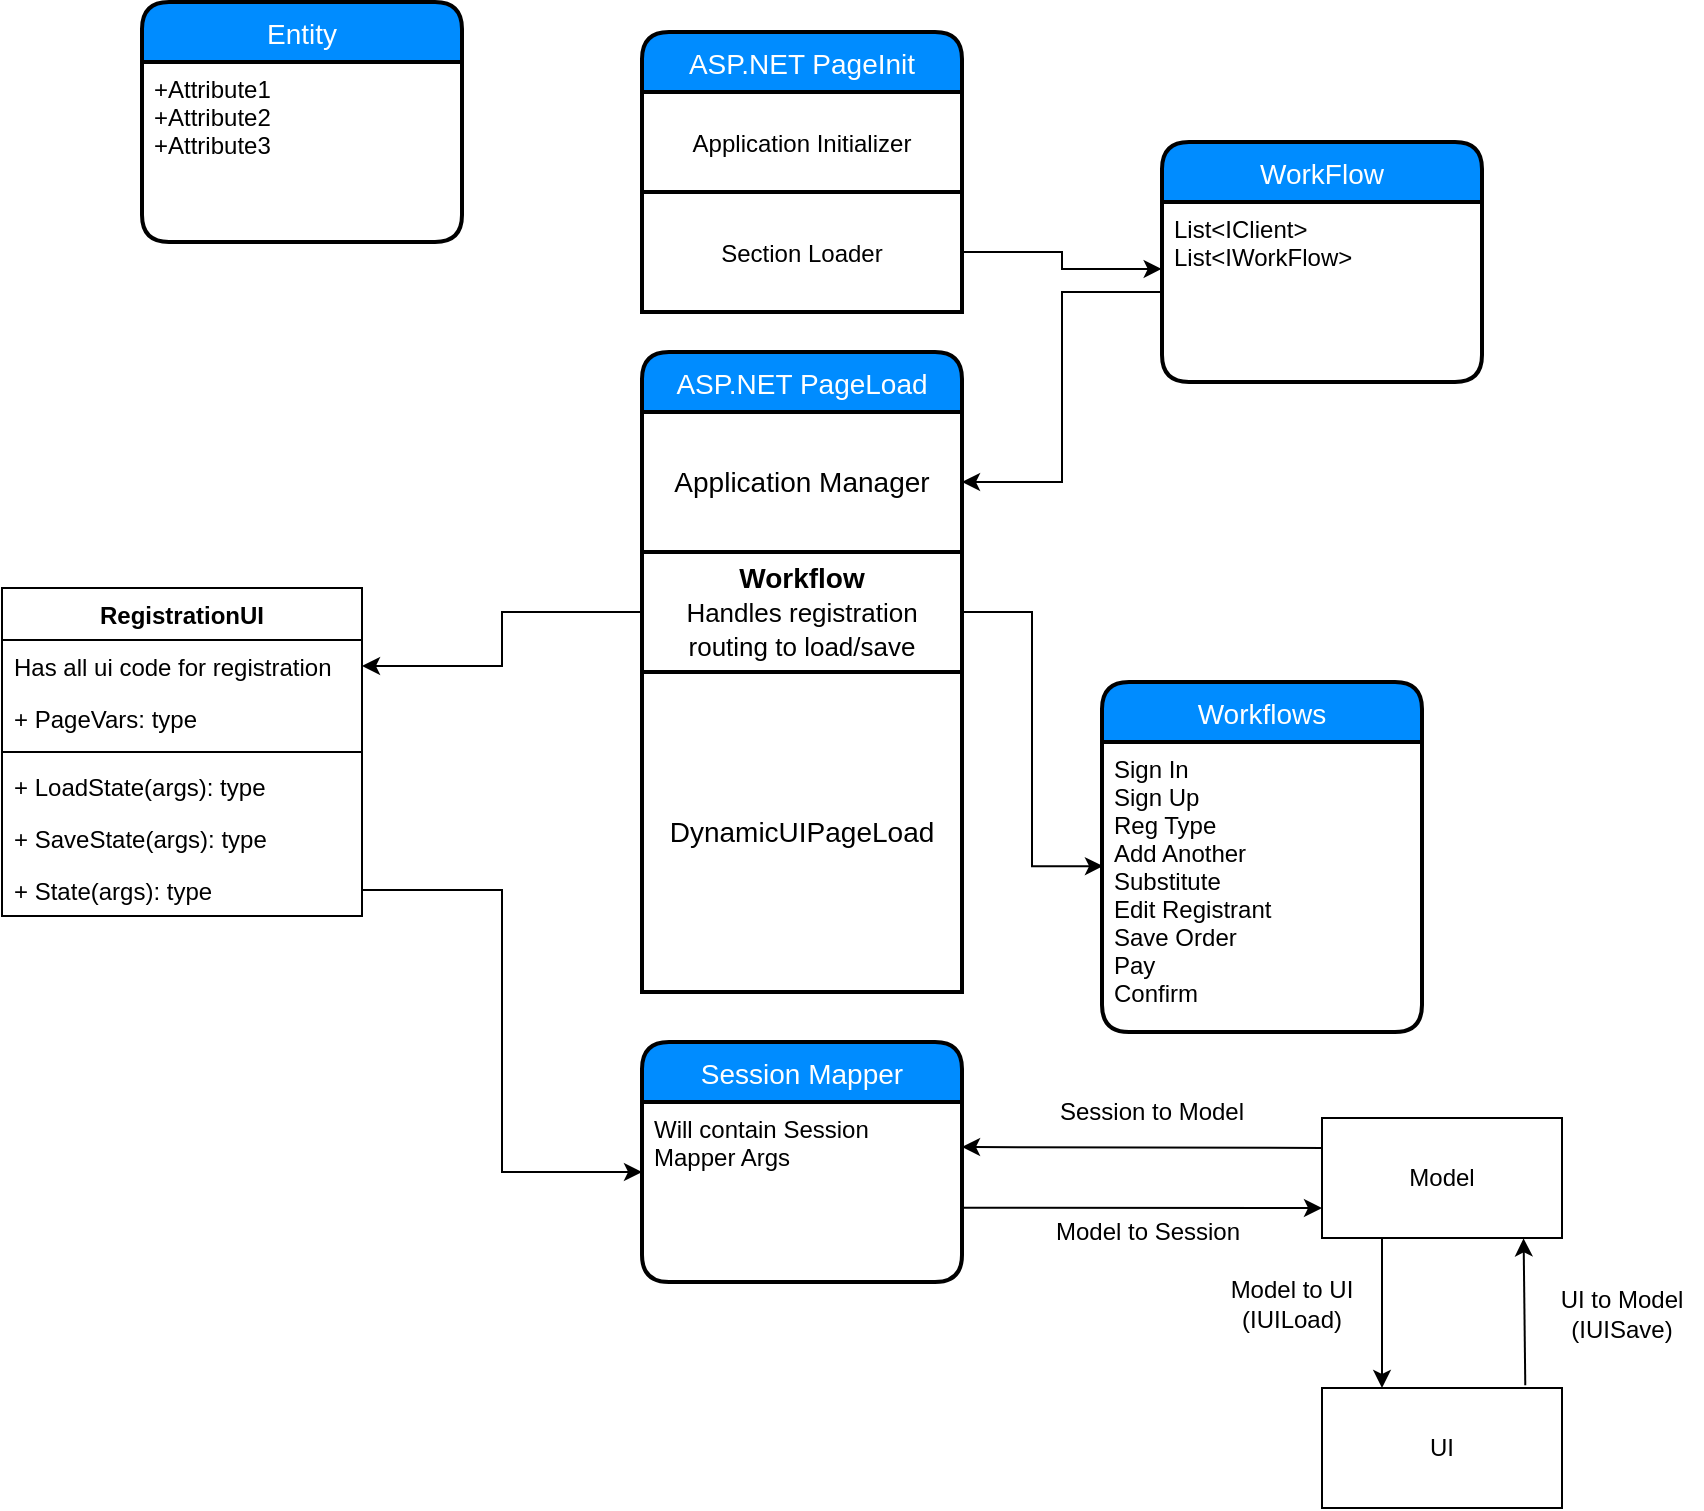 <mxfile version="11.1.4" type="github"><diagram id="7GvVTqTpiJr5v5xNsKPM" name="Page-1"><mxGraphModel dx="2830" dy="1818" grid="1" gridSize="10" guides="1" tooltips="1" connect="1" arrows="1" fold="1" page="1" pageScale="1" pageWidth="1100" pageHeight="850" math="0" shadow="0"><root><mxCell id="0"/><mxCell id="1" parent="0"/><mxCell id="4BKxX_FA9T9ESoVDrarx-7" value="RegistrationUI" style="swimlane;fontStyle=1;align=center;verticalAlign=top;childLayout=stackLayout;horizontal=1;startSize=26;horizontalStack=0;resizeParent=1;resizeParentMax=0;resizeLast=0;collapsible=1;marginBottom=0;" parent="1" vertex="1"><mxGeometry x="-70" y="138" width="180" height="164" as="geometry"/></mxCell><mxCell id="4BKxX_FA9T9ESoVDrarx-25" value="Has all ui code for registration" style="text;strokeColor=none;fillColor=none;align=left;verticalAlign=top;spacingLeft=4;spacingRight=4;overflow=hidden;rotatable=0;points=[[0,0.5],[1,0.5]];portConstraint=eastwest;" parent="4BKxX_FA9T9ESoVDrarx-7" vertex="1"><mxGeometry y="26" width="180" height="26" as="geometry"/></mxCell><mxCell id="4BKxX_FA9T9ESoVDrarx-8" value="+ PageVars: type" style="text;strokeColor=none;fillColor=none;align=left;verticalAlign=top;spacingLeft=4;spacingRight=4;overflow=hidden;rotatable=0;points=[[0,0.5],[1,0.5]];portConstraint=eastwest;" parent="4BKxX_FA9T9ESoVDrarx-7" vertex="1"><mxGeometry y="52" width="180" height="26" as="geometry"/></mxCell><mxCell id="4BKxX_FA9T9ESoVDrarx-9" value="" style="line;strokeWidth=1;fillColor=none;align=left;verticalAlign=middle;spacingTop=-1;spacingLeft=3;spacingRight=3;rotatable=0;labelPosition=right;points=[];portConstraint=eastwest;" parent="4BKxX_FA9T9ESoVDrarx-7" vertex="1"><mxGeometry y="78" width="180" height="8" as="geometry"/></mxCell><mxCell id="4BKxX_FA9T9ESoVDrarx-22" value="+ LoadState(args): type" style="text;strokeColor=none;fillColor=none;align=left;verticalAlign=top;spacingLeft=4;spacingRight=4;overflow=hidden;rotatable=0;points=[[0,0.5],[1,0.5]];portConstraint=eastwest;" parent="4BKxX_FA9T9ESoVDrarx-7" vertex="1"><mxGeometry y="86" width="180" height="26" as="geometry"/></mxCell><mxCell id="4BKxX_FA9T9ESoVDrarx-10" value="+ SaveState(args): type" style="text;strokeColor=none;fillColor=none;align=left;verticalAlign=top;spacingLeft=4;spacingRight=4;overflow=hidden;rotatable=0;points=[[0,0.5],[1,0.5]];portConstraint=eastwest;" parent="4BKxX_FA9T9ESoVDrarx-7" vertex="1"><mxGeometry y="112" width="180" height="26" as="geometry"/></mxCell><mxCell id="4BKxX_FA9T9ESoVDrarx-23" value="+ State(args): type" style="text;strokeColor=none;fillColor=none;align=left;verticalAlign=top;spacingLeft=4;spacingRight=4;overflow=hidden;rotatable=0;points=[[0,0.5],[1,0.5]];portConstraint=eastwest;" parent="4BKxX_FA9T9ESoVDrarx-7" vertex="1"><mxGeometry y="138" width="180" height="26" as="geometry"/></mxCell><mxCell id="HYGHDrBhQrccPC-CdQ9i-4" value="Model" style="rounded=0;whiteSpace=wrap;html=1;" parent="1" vertex="1"><mxGeometry x="590" y="403" width="120" height="60" as="geometry"/></mxCell><mxCell id="HYGHDrBhQrccPC-CdQ9i-5" value="UI" style="rounded=0;whiteSpace=wrap;html=1;" parent="1" vertex="1"><mxGeometry x="590" y="538" width="120" height="60" as="geometry"/></mxCell><mxCell id="HYGHDrBhQrccPC-CdQ9i-6" value="" style="endArrow=classic;html=1;exitX=0.997;exitY=0.587;exitDx=0;exitDy=0;exitPerimeter=0;entryX=0;entryY=0.75;entryDx=0;entryDy=0;" parent="1" source="HYGHDrBhQrccPC-CdQ9i-64" target="HYGHDrBhQrccPC-CdQ9i-4" edge="1"><mxGeometry width="50" height="50" relative="1" as="geometry"><mxPoint x="40" y="520" as="sourcePoint"/><mxPoint x="90" y="470" as="targetPoint"/></mxGeometry></mxCell><mxCell id="HYGHDrBhQrccPC-CdQ9i-7" value="Session to Model" style="text;html=1;strokeColor=none;fillColor=none;align=center;verticalAlign=middle;whiteSpace=wrap;rounded=0;" parent="1" vertex="1"><mxGeometry x="450" y="390" width="110" height="20" as="geometry"/></mxCell><mxCell id="HYGHDrBhQrccPC-CdQ9i-8" value="" style="endArrow=classic;html=1;exitX=0;exitY=0.25;exitDx=0;exitDy=0;entryX=1;entryY=0.25;entryDx=0;entryDy=0;" parent="1" source="HYGHDrBhQrccPC-CdQ9i-4" target="HYGHDrBhQrccPC-CdQ9i-64" edge="1"><mxGeometry width="50" height="50" relative="1" as="geometry"><mxPoint x="40" y="520" as="sourcePoint"/><mxPoint x="380" y="277" as="targetPoint"/></mxGeometry></mxCell><mxCell id="HYGHDrBhQrccPC-CdQ9i-9" value="Model to Session" style="text;html=1;strokeColor=none;fillColor=none;align=center;verticalAlign=middle;whiteSpace=wrap;rounded=0;" parent="1" vertex="1"><mxGeometry x="448" y="450" width="110" height="20" as="geometry"/></mxCell><mxCell id="HYGHDrBhQrccPC-CdQ9i-12" value="" style="endArrow=classic;html=1;exitX=0.25;exitY=1;exitDx=0;exitDy=0;entryX=0.25;entryY=0;entryDx=0;entryDy=0;" parent="1" source="HYGHDrBhQrccPC-CdQ9i-4" target="HYGHDrBhQrccPC-CdQ9i-5" edge="1"><mxGeometry width="50" height="50" relative="1" as="geometry"><mxPoint x="40" y="510" as="sourcePoint"/><mxPoint x="90" y="460" as="targetPoint"/></mxGeometry></mxCell><mxCell id="HYGHDrBhQrccPC-CdQ9i-13" value="" style="endArrow=classic;html=1;entryX=0.84;entryY=1.003;entryDx=0;entryDy=0;entryPerimeter=0;exitX=0.847;exitY=-0.023;exitDx=0;exitDy=0;exitPerimeter=0;" parent="1" source="HYGHDrBhQrccPC-CdQ9i-5" target="HYGHDrBhQrccPC-CdQ9i-4" edge="1"><mxGeometry width="50" height="50" relative="1" as="geometry"><mxPoint x="691" y="520" as="sourcePoint"/><mxPoint x="820" y="203.02" as="targetPoint"/></mxGeometry></mxCell><mxCell id="HYGHDrBhQrccPC-CdQ9i-14" value="Model to UI (IUILoad)" style="text;html=1;strokeColor=none;fillColor=none;align=center;verticalAlign=middle;whiteSpace=wrap;rounded=0;" parent="1" vertex="1"><mxGeometry x="540" y="470" width="70" height="51" as="geometry"/></mxCell><mxCell id="HYGHDrBhQrccPC-CdQ9i-15" value="UI to Model (IUISave)" style="text;html=1;strokeColor=none;fillColor=none;align=center;verticalAlign=middle;whiteSpace=wrap;rounded=0;" parent="1" vertex="1"><mxGeometry x="700" y="480" width="80" height="41" as="geometry"/></mxCell><mxCell id="HYGHDrBhQrccPC-CdQ9i-25" value="ASP.NET PageInit" style="swimlane;childLayout=stackLayout;horizontal=1;startSize=30;horizontalStack=0;fillColor=#008cff;fontColor=#FFFFFF;rounded=1;fontSize=14;fontStyle=0;strokeWidth=2;resizeParent=0;resizeLast=1;shadow=0;dashed=0;align=center;" parent="1" vertex="1"><mxGeometry x="250" y="-140" width="160" height="140" as="geometry"/></mxCell><mxCell id="PnnMI6myuJdUx4XfktuU-2" value="&lt;span style=&quot;font-size: 12px ; text-align: left ; white-space: nowrap&quot;&gt;Application Initializer&lt;/span&gt;" style="strokeWidth=2;whiteSpace=wrap;html=1;align=center;fontSize=14;" vertex="1" parent="HYGHDrBhQrccPC-CdQ9i-25"><mxGeometry y="30" width="160" height="50" as="geometry"/></mxCell><mxCell id="PnnMI6myuJdUx4XfktuU-1" value="&lt;span style=&quot;font-size: 12px ; text-align: left ; white-space: nowrap&quot;&gt;Section Loader&lt;/span&gt;" style="strokeWidth=2;whiteSpace=wrap;html=1;align=center;fontSize=14;" vertex="1" parent="HYGHDrBhQrccPC-CdQ9i-25"><mxGeometry y="80" width="160" height="60" as="geometry"/></mxCell><mxCell id="HYGHDrBhQrccPC-CdQ9i-33" value="ASP.NET PageLoad" style="swimlane;childLayout=stackLayout;horizontal=1;startSize=30;horizontalStack=0;fillColor=#008cff;fontColor=#FFFFFF;rounded=1;fontSize=14;fontStyle=0;strokeWidth=2;resizeParent=0;resizeLast=1;shadow=0;dashed=0;align=center;" parent="1" vertex="1"><mxGeometry x="250" y="20" width="160" height="320" as="geometry"/></mxCell><mxCell id="HYGHDrBhQrccPC-CdQ9i-45" value="Application Manager" style="strokeWidth=2;whiteSpace=wrap;html=1;align=center;fontSize=14;" parent="HYGHDrBhQrccPC-CdQ9i-33" vertex="1"><mxGeometry y="30" width="160" height="70" as="geometry"/></mxCell><mxCell id="HYGHDrBhQrccPC-CdQ9i-47" value="&lt;b&gt;Workflow&lt;/b&gt;&lt;br&gt;&lt;font style=&quot;font-size: 13px&quot;&gt;Handles registration routing to load/save&lt;/font&gt;" style="strokeWidth=2;whiteSpace=wrap;html=1;align=center;fontSize=14;" parent="HYGHDrBhQrccPC-CdQ9i-33" vertex="1"><mxGeometry y="100" width="160" height="60" as="geometry"/></mxCell><mxCell id="HYGHDrBhQrccPC-CdQ9i-74" value="DynamicUIPageLoad" style="strokeWidth=2;whiteSpace=wrap;html=1;align=center;fontSize=14;" parent="HYGHDrBhQrccPC-CdQ9i-33" vertex="1"><mxGeometry y="160" width="160" height="160" as="geometry"/></mxCell><mxCell id="HYGHDrBhQrccPC-CdQ9i-63" value="Session Mapper" style="swimlane;childLayout=stackLayout;horizontal=1;startSize=30;horizontalStack=0;fillColor=#008cff;fontColor=#FFFFFF;rounded=1;fontSize=14;fontStyle=0;strokeWidth=2;resizeParent=0;resizeLast=1;shadow=0;dashed=0;align=center;" parent="1" vertex="1"><mxGeometry x="250" y="365" width="160" height="120" as="geometry"/></mxCell><mxCell id="HYGHDrBhQrccPC-CdQ9i-64" value="Will contain Session &#10;Mapper Args" style="align=left;strokeColor=none;fillColor=none;spacingLeft=4;fontSize=12;verticalAlign=top;resizable=0;rotatable=0;part=1;" parent="HYGHDrBhQrccPC-CdQ9i-63" vertex="1"><mxGeometry y="30" width="160" height="90" as="geometry"/></mxCell><mxCell id="PnnMI6myuJdUx4XfktuU-3" value="Workflows" style="swimlane;childLayout=stackLayout;horizontal=1;startSize=30;horizontalStack=0;fillColor=#008cff;fontColor=#FFFFFF;rounded=1;fontSize=14;fontStyle=0;strokeWidth=2;resizeParent=0;resizeLast=1;shadow=0;dashed=0;align=center;" vertex="1" parent="1"><mxGeometry x="480" y="185" width="160" height="175" as="geometry"/></mxCell><mxCell id="PnnMI6myuJdUx4XfktuU-4" value="Sign In&#10;Sign Up&#10;Reg Type&#10;Add Another&#10;Substitute&#10;Edit Registrant&#10;Save Order&#10;Pay&#10;Confirm" style="align=left;strokeColor=none;fillColor=none;spacingLeft=4;fontSize=12;verticalAlign=top;resizable=0;rotatable=0;part=1;" vertex="1" parent="PnnMI6myuJdUx4XfktuU-3"><mxGeometry y="30" width="160" height="145" as="geometry"/></mxCell><mxCell id="PnnMI6myuJdUx4XfktuU-6" value="WorkFlow" style="swimlane;childLayout=stackLayout;horizontal=1;startSize=30;horizontalStack=0;fillColor=#008cff;fontColor=#FFFFFF;rounded=1;fontSize=14;fontStyle=0;strokeWidth=2;resizeParent=0;resizeLast=1;shadow=0;dashed=0;align=center;" vertex="1" parent="1"><mxGeometry x="510" y="-85" width="160" height="120" as="geometry"/></mxCell><mxCell id="PnnMI6myuJdUx4XfktuU-7" value="List&lt;IClient&gt;&#10;List&lt;IWorkFlow&gt;" style="align=left;strokeColor=none;fillColor=none;spacingLeft=4;fontSize=12;verticalAlign=top;resizable=0;rotatable=0;part=1;" vertex="1" parent="PnnMI6myuJdUx4XfktuU-6"><mxGeometry y="30" width="160" height="90" as="geometry"/></mxCell><mxCell id="PnnMI6myuJdUx4XfktuU-8" value="Entity" style="swimlane;childLayout=stackLayout;horizontal=1;startSize=30;horizontalStack=0;fillColor=#008cff;fontColor=#FFFFFF;rounded=1;fontSize=14;fontStyle=0;strokeWidth=2;resizeParent=0;resizeLast=1;shadow=0;dashed=0;align=center;" vertex="1" parent="1"><mxGeometry y="-155" width="160" height="120" as="geometry"/></mxCell><mxCell id="PnnMI6myuJdUx4XfktuU-9" value="+Attribute1&#10;+Attribute2&#10;+Attribute3" style="align=left;strokeColor=none;fillColor=none;spacingLeft=4;fontSize=12;verticalAlign=top;resizable=0;rotatable=0;part=1;" vertex="1" parent="PnnMI6myuJdUx4XfktuU-8"><mxGeometry y="30" width="160" height="90" as="geometry"/></mxCell><mxCell id="PnnMI6myuJdUx4XfktuU-11" style="edgeStyle=orthogonalEdgeStyle;rounded=0;orthogonalLoop=1;jettySize=auto;html=1;entryX=-0.001;entryY=0.372;entryDx=0;entryDy=0;entryPerimeter=0;" edge="1" parent="1" source="PnnMI6myuJdUx4XfktuU-1" target="PnnMI6myuJdUx4XfktuU-7"><mxGeometry relative="1" as="geometry"/></mxCell><mxCell id="PnnMI6myuJdUx4XfktuU-12" style="edgeStyle=orthogonalEdgeStyle;rounded=0;orthogonalLoop=1;jettySize=auto;html=1;entryX=1;entryY=0.5;entryDx=0;entryDy=0;" edge="1" parent="1" source="PnnMI6myuJdUx4XfktuU-7" target="HYGHDrBhQrccPC-CdQ9i-45"><mxGeometry relative="1" as="geometry"/></mxCell><mxCell id="PnnMI6myuJdUx4XfktuU-13" style="edgeStyle=orthogonalEdgeStyle;rounded=0;orthogonalLoop=1;jettySize=auto;html=1;entryX=0.003;entryY=0.428;entryDx=0;entryDy=0;entryPerimeter=0;" edge="1" parent="1" source="HYGHDrBhQrccPC-CdQ9i-47" target="PnnMI6myuJdUx4XfktuU-4"><mxGeometry relative="1" as="geometry"><mxPoint x="470" y="280" as="targetPoint"/></mxGeometry></mxCell><mxCell id="PnnMI6myuJdUx4XfktuU-14" style="edgeStyle=orthogonalEdgeStyle;rounded=0;orthogonalLoop=1;jettySize=auto;html=1;entryX=1;entryY=0.5;entryDx=0;entryDy=0;" edge="1" parent="1" source="HYGHDrBhQrccPC-CdQ9i-47" target="4BKxX_FA9T9ESoVDrarx-25"><mxGeometry relative="1" as="geometry"/></mxCell><mxCell id="PnnMI6myuJdUx4XfktuU-15" style="edgeStyle=orthogonalEdgeStyle;rounded=0;orthogonalLoop=1;jettySize=auto;html=1;entryX=0;entryY=0.389;entryDx=0;entryDy=0;entryPerimeter=0;" edge="1" parent="1" source="4BKxX_FA9T9ESoVDrarx-23" target="HYGHDrBhQrccPC-CdQ9i-64"><mxGeometry relative="1" as="geometry"/></mxCell></root></mxGraphModel></diagram></mxfile>